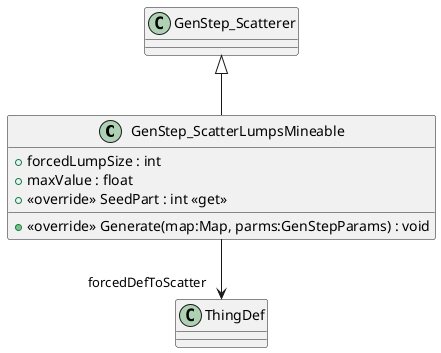 @startuml
class GenStep_ScatterLumpsMineable {
    + forcedLumpSize : int
    + maxValue : float
    + <<override>> SeedPart : int <<get>>
    + <<override>> Generate(map:Map, parms:GenStepParams) : void
}
GenStep_Scatterer <|-- GenStep_ScatterLumpsMineable
GenStep_ScatterLumpsMineable --> "forcedDefToScatter" ThingDef
@enduml
